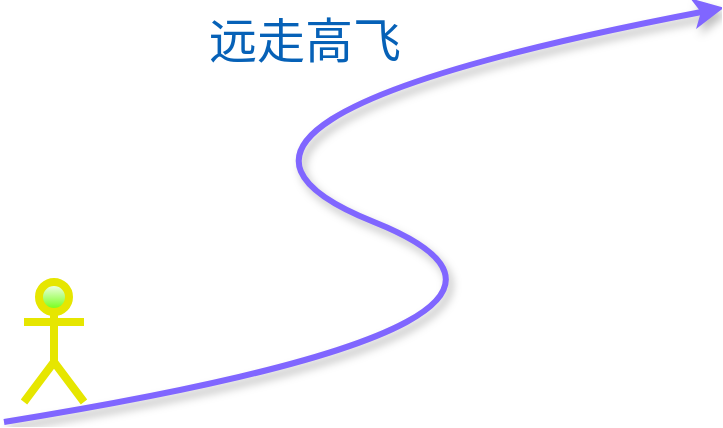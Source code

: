 <mxfile version="21.7.5" type="device">
  <diagram name="第 1 页" id="uInm_NL_3wzANc0Tby1-">
    <mxGraphModel dx="1050" dy="638" grid="1" gridSize="10" guides="1" tooltips="1" connect="1" arrows="1" fold="1" page="1" pageScale="1" pageWidth="827" pageHeight="1169" math="0" shadow="0">
      <root>
        <mxCell id="0" />
        <mxCell id="1" parent="0" />
        <mxCell id="zt6yA1bU-0wndThSolnr-1" value="" style="endArrow=classic;html=1;curved=1;strokeColor=#8066ff;strokeWidth=3;shadow=1;" edge="1" parent="1">
          <mxGeometry width="50" height="50" relative="1" as="geometry">
            <mxPoint x="240" y="400" as="sourcePoint" />
            <mxPoint x="600" y="192.857" as="targetPoint" />
            <Array as="points">
              <mxPoint x="550" y="350" />
              <mxPoint x="300" y="250" />
            </Array>
          </mxGeometry>
        </mxCell>
        <mxCell id="zt6yA1bU-0wndThSolnr-3" value="" style="shape=umlActor;verticalLabelPosition=bottom;verticalAlign=top;html=1;outlineConnect=0;fontColor=#ffee2e;strokeColor=#e6e600;strokeWidth=4;gradientColor=#66ff00;" vertex="1" parent="1">
          <mxGeometry x="250" y="330" width="30" height="60" as="geometry" />
        </mxCell>
        <mxCell id="zt6yA1bU-0wndThSolnr-10" value="&lt;font style=&quot;font-size: 24px;&quot; face=&quot;隶书&quot;&gt;远走高飞&lt;/font&gt;" style="text;html=1;align=center;verticalAlign=middle;resizable=0;points=[];autosize=1;strokeWidth=1;fontColor=#0661b7;" vertex="1" parent="1">
          <mxGeometry x="330" y="190" width="120" height="40" as="geometry" />
        </mxCell>
      </root>
    </mxGraphModel>
  </diagram>
</mxfile>
